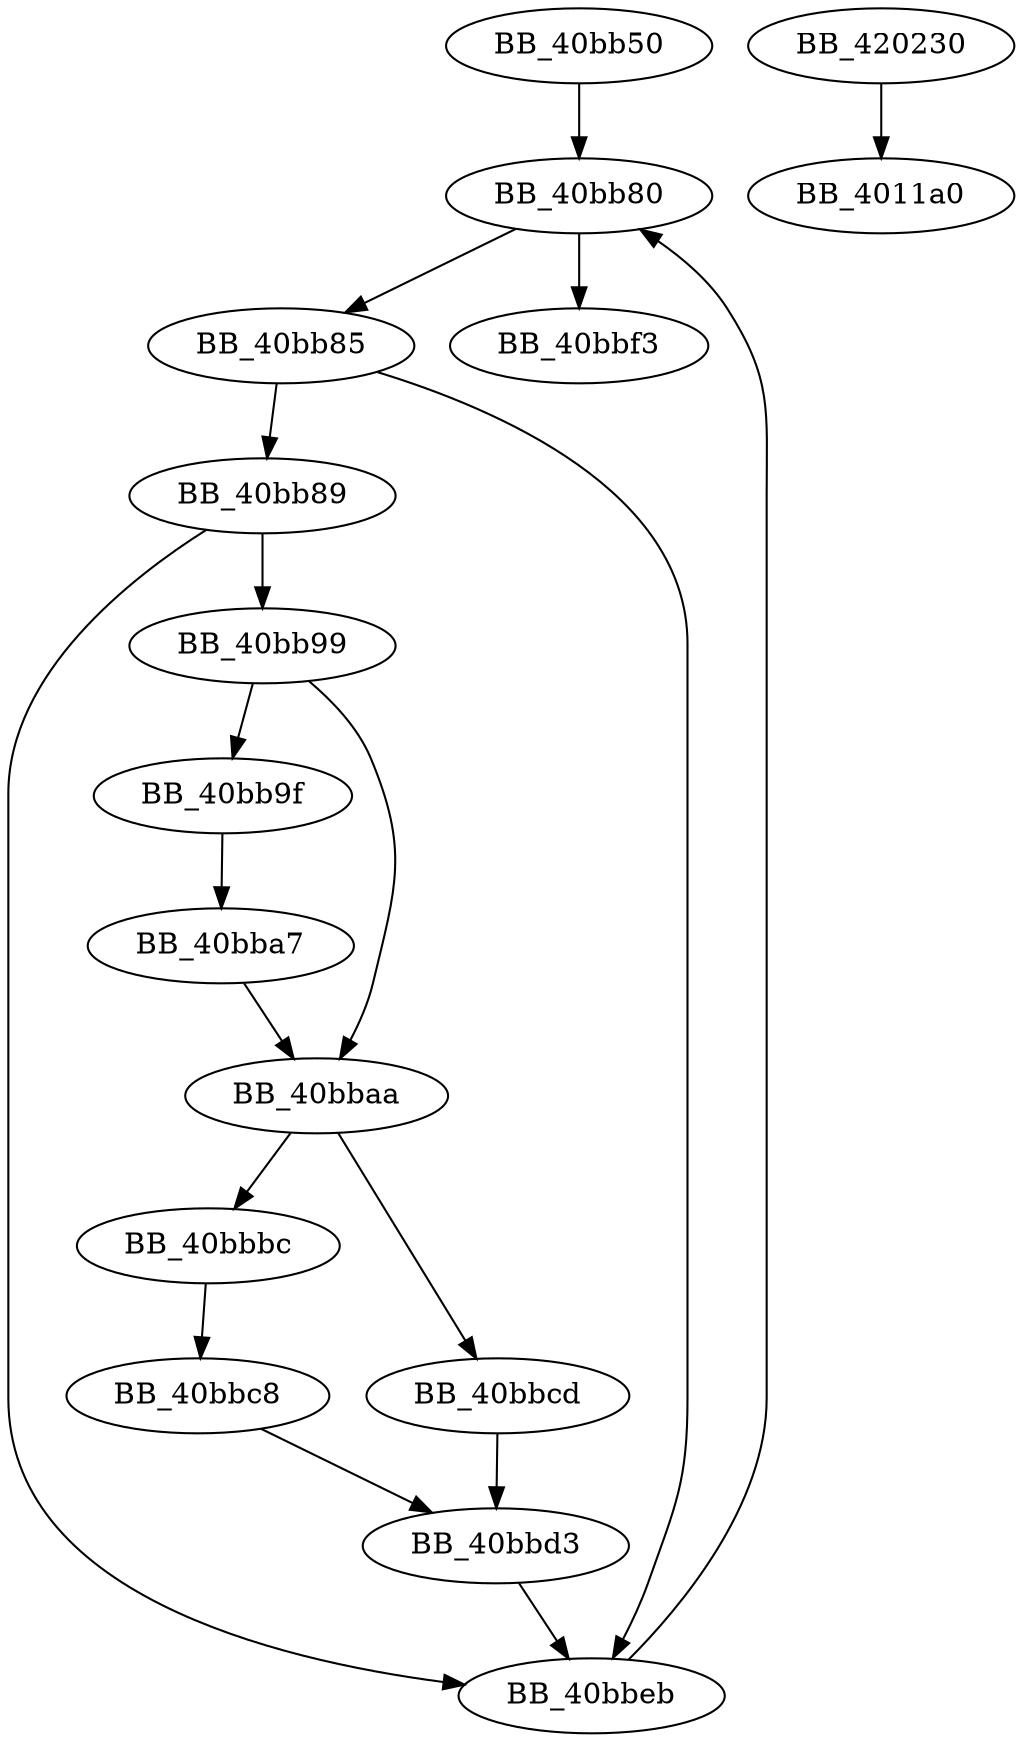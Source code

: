 DiGraph sub_40BB50{
BB_40bb50->BB_40bb80
BB_40bb80->BB_40bb85
BB_40bb80->BB_40bbf3
BB_40bb85->BB_40bb89
BB_40bb85->BB_40bbeb
BB_40bb89->BB_40bb99
BB_40bb89->BB_40bbeb
BB_40bb99->BB_40bb9f
BB_40bb99->BB_40bbaa
BB_40bb9f->BB_40bba7
BB_40bba7->BB_40bbaa
BB_40bbaa->BB_40bbbc
BB_40bbaa->BB_40bbcd
BB_40bbbc->BB_40bbc8
BB_40bbc8->BB_40bbd3
BB_40bbcd->BB_40bbd3
BB_40bbd3->BB_40bbeb
BB_40bbeb->BB_40bb80
BB_420230->BB_4011a0
}
